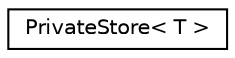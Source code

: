 digraph "Graphical Class Hierarchy"
{
  edge [fontname="Helvetica",fontsize="10",labelfontname="Helvetica",labelfontsize="10"];
  node [fontname="Helvetica",fontsize="10",shape=record];
  rankdir="LR";
  Node1 [label="PrivateStore\< T \>",height=0.2,width=0.4,color="black", fillcolor="white", style="filled",URL="$classPrivateStore.html"];
}
